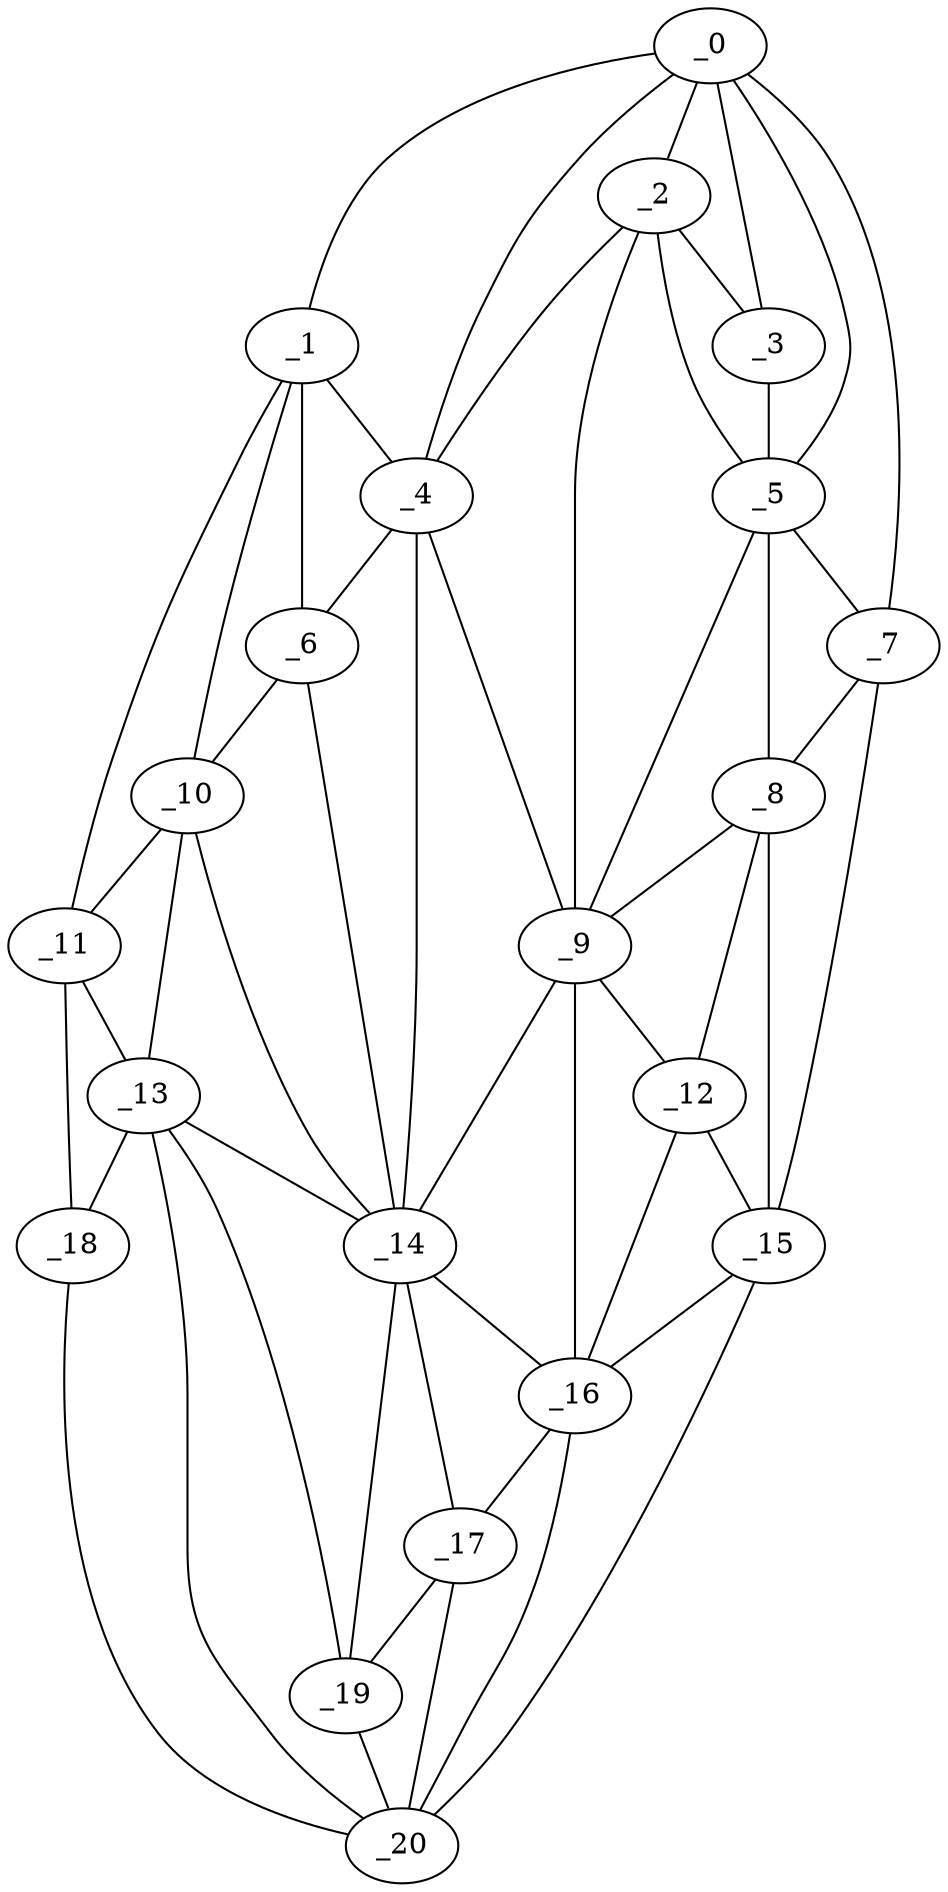 graph "obj14__180.gxl" {
	_0	 [x=29,
		y=21];
	_1	 [x=32,
		y=74];
	_0 -- _1	 [valence=1];
	_2	 [x=34,
		y=28];
	_0 -- _2	 [valence=2];
	_3	 [x=35,
		y=20];
	_0 -- _3	 [valence=2];
	_4	 [x=38,
		y=50];
	_0 -- _4	 [valence=2];
	_5	 [x=39,
		y=17];
	_0 -- _5	 [valence=1];
	_7	 [x=49,
		y=3];
	_0 -- _7	 [valence=1];
	_1 -- _4	 [valence=1];
	_6	 [x=39,
		y=58];
	_1 -- _6	 [valence=1];
	_10	 [x=66,
		y=90];
	_1 -- _10	 [valence=2];
	_11	 [x=66,
		y=125];
	_1 -- _11	 [valence=1];
	_2 -- _3	 [valence=1];
	_2 -- _4	 [valence=1];
	_2 -- _5	 [valence=2];
	_9	 [x=66,
		y=24];
	_2 -- _9	 [valence=1];
	_3 -- _5	 [valence=2];
	_4 -- _6	 [valence=2];
	_4 -- _9	 [valence=2];
	_14	 [x=76,
		y=54];
	_4 -- _14	 [valence=2];
	_5 -- _7	 [valence=2];
	_8	 [x=64,
		y=13];
	_5 -- _8	 [valence=2];
	_5 -- _9	 [valence=1];
	_6 -- _10	 [valence=1];
	_6 -- _14	 [valence=2];
	_7 -- _8	 [valence=2];
	_15	 [x=89,
		y=5];
	_7 -- _15	 [valence=1];
	_8 -- _9	 [valence=2];
	_12	 [x=71,
		y=14];
	_8 -- _12	 [valence=1];
	_8 -- _15	 [valence=2];
	_9 -- _12	 [valence=2];
	_9 -- _14	 [valence=2];
	_16	 [x=90,
		y=51];
	_9 -- _16	 [valence=1];
	_10 -- _11	 [valence=1];
	_13	 [x=74,
		y=90];
	_10 -- _13	 [valence=2];
	_10 -- _14	 [valence=1];
	_11 -- _13	 [valence=2];
	_18	 [x=95,
		y=117];
	_11 -- _18	 [valence=1];
	_12 -- _15	 [valence=2];
	_12 -- _16	 [valence=1];
	_13 -- _14	 [valence=2];
	_13 -- _18	 [valence=2];
	_19	 [x=96,
		y=72];
	_13 -- _19	 [valence=1];
	_20	 [x=100,
		y=77];
	_13 -- _20	 [valence=1];
	_14 -- _16	 [valence=2];
	_17	 [x=93,
		y=62];
	_14 -- _17	 [valence=2];
	_14 -- _19	 [valence=1];
	_15 -- _16	 [valence=2];
	_15 -- _20	 [valence=1];
	_16 -- _17	 [valence=1];
	_16 -- _20	 [valence=1];
	_17 -- _19	 [valence=2];
	_17 -- _20	 [valence=1];
	_18 -- _20	 [valence=1];
	_19 -- _20	 [valence=2];
}
